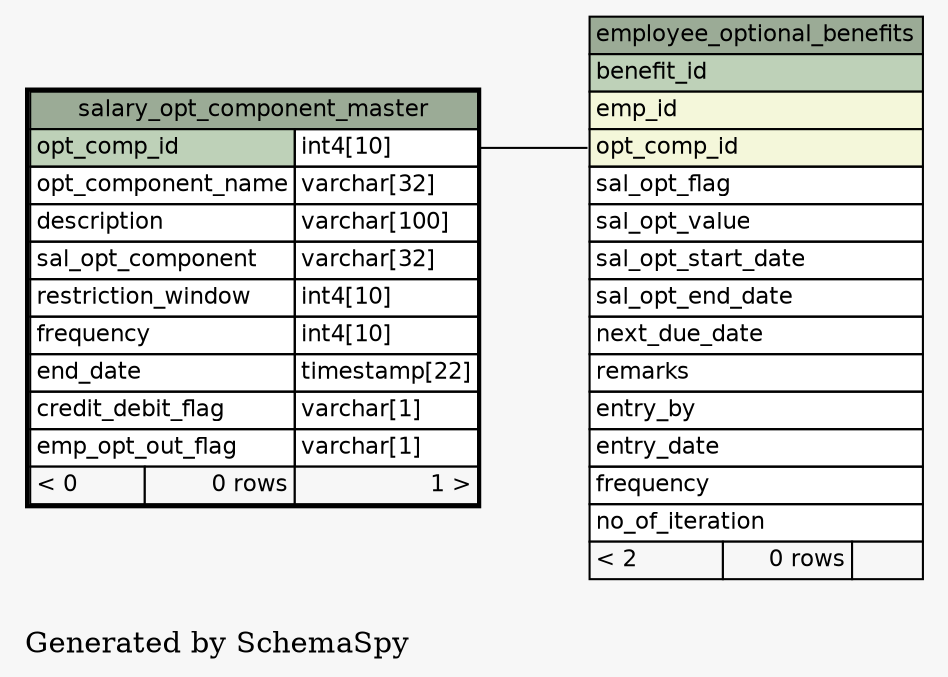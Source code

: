 // dot 2.38.0 on Windows 7 6.1
digraph "oneDegreeRelationshipsGraph" {
  graph [
    rankdir="RL"
    bgcolor="#f7f7f7"
    label="\nGenerated by SchemaSpy"
    labeljust="l"
  ];
  node [
    fontname="Helvetica"
    fontsize="11"
    shape="plaintext"
  ];
  edge [
    arrowsize="0.8"
  ];
  "employee_optional_benefits":"opt_comp_id":w -> "salary_opt_component_master":"opt_comp_id.type":e [arrowtail=crowodot arrowhead=none];
  "employee_optional_benefits" [
    label=<
    <TABLE BORDER="0" CELLBORDER="1" CELLSPACING="0" BGCOLOR="#ffffff">
      <TR><TD PORT="employee_optional_benefits.heading" COLSPAN="3" BGCOLOR="#9bab96" ALIGN="CENTER">employee_optional_benefits</TD></TR>
      <TR><TD PORT="benefit_id" COLSPAN="3" BGCOLOR="#bed1b8" ALIGN="LEFT">benefit_id</TD></TR>
      <TR><TD PORT="emp_id" COLSPAN="3" BGCOLOR="#f4f7da" ALIGN="LEFT">emp_id</TD></TR>
      <TR><TD PORT="opt_comp_id" COLSPAN="3" BGCOLOR="#f4f7da" ALIGN="LEFT">opt_comp_id</TD></TR>
      <TR><TD PORT="sal_opt_flag" COLSPAN="3" ALIGN="LEFT">sal_opt_flag</TD></TR>
      <TR><TD PORT="sal_opt_value" COLSPAN="3" ALIGN="LEFT">sal_opt_value</TD></TR>
      <TR><TD PORT="sal_opt_start_date" COLSPAN="3" ALIGN="LEFT">sal_opt_start_date</TD></TR>
      <TR><TD PORT="sal_opt_end_date" COLSPAN="3" ALIGN="LEFT">sal_opt_end_date</TD></TR>
      <TR><TD PORT="next_due_date" COLSPAN="3" ALIGN="LEFT">next_due_date</TD></TR>
      <TR><TD PORT="remarks" COLSPAN="3" ALIGN="LEFT">remarks</TD></TR>
      <TR><TD PORT="entry_by" COLSPAN="3" ALIGN="LEFT">entry_by</TD></TR>
      <TR><TD PORT="entry_date" COLSPAN="3" ALIGN="LEFT">entry_date</TD></TR>
      <TR><TD PORT="frequency" COLSPAN="3" ALIGN="LEFT">frequency</TD></TR>
      <TR><TD PORT="no_of_iteration" COLSPAN="3" ALIGN="LEFT">no_of_iteration</TD></TR>
      <TR><TD ALIGN="LEFT" BGCOLOR="#f7f7f7">&lt; 2</TD><TD ALIGN="RIGHT" BGCOLOR="#f7f7f7">0 rows</TD><TD ALIGN="RIGHT" BGCOLOR="#f7f7f7">  </TD></TR>
    </TABLE>>
    URL="employee_optional_benefits.html#graph"
    tooltip="employee_optional_benefits"
  ];
  "salary_opt_component_master" [
    label=<
    <TABLE BORDER="2" CELLBORDER="1" CELLSPACING="0" BGCOLOR="#ffffff">
      <TR><TD PORT="salary_opt_component_master.heading" COLSPAN="3" BGCOLOR="#9bab96" ALIGN="CENTER">salary_opt_component_master</TD></TR>
      <TR><TD PORT="opt_comp_id" COLSPAN="2" BGCOLOR="#bed1b8" ALIGN="LEFT">opt_comp_id</TD><TD PORT="opt_comp_id.type" ALIGN="LEFT">int4[10]</TD></TR>
      <TR><TD PORT="opt_component_name" COLSPAN="2" ALIGN="LEFT">opt_component_name</TD><TD PORT="opt_component_name.type" ALIGN="LEFT">varchar[32]</TD></TR>
      <TR><TD PORT="description" COLSPAN="2" ALIGN="LEFT">description</TD><TD PORT="description.type" ALIGN="LEFT">varchar[100]</TD></TR>
      <TR><TD PORT="sal_opt_component" COLSPAN="2" ALIGN="LEFT">sal_opt_component</TD><TD PORT="sal_opt_component.type" ALIGN="LEFT">varchar[32]</TD></TR>
      <TR><TD PORT="restriction_window" COLSPAN="2" ALIGN="LEFT">restriction_window</TD><TD PORT="restriction_window.type" ALIGN="LEFT">int4[10]</TD></TR>
      <TR><TD PORT="frequency" COLSPAN="2" ALIGN="LEFT">frequency</TD><TD PORT="frequency.type" ALIGN="LEFT">int4[10]</TD></TR>
      <TR><TD PORT="end_date" COLSPAN="2" ALIGN="LEFT">end_date</TD><TD PORT="end_date.type" ALIGN="LEFT">timestamp[22]</TD></TR>
      <TR><TD PORT="credit_debit_flag" COLSPAN="2" ALIGN="LEFT">credit_debit_flag</TD><TD PORT="credit_debit_flag.type" ALIGN="LEFT">varchar[1]</TD></TR>
      <TR><TD PORT="emp_opt_out_flag" COLSPAN="2" ALIGN="LEFT">emp_opt_out_flag</TD><TD PORT="emp_opt_out_flag.type" ALIGN="LEFT">varchar[1]</TD></TR>
      <TR><TD ALIGN="LEFT" BGCOLOR="#f7f7f7">&lt; 0</TD><TD ALIGN="RIGHT" BGCOLOR="#f7f7f7">0 rows</TD><TD ALIGN="RIGHT" BGCOLOR="#f7f7f7">1 &gt;</TD></TR>
    </TABLE>>
    URL="salary_opt_component_master.html#"
    tooltip="salary_opt_component_master"
  ];
}
